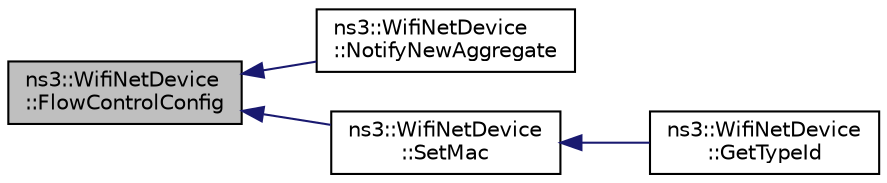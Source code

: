 digraph "ns3::WifiNetDevice::FlowControlConfig"
{
  edge [fontname="Helvetica",fontsize="10",labelfontname="Helvetica",labelfontsize="10"];
  node [fontname="Helvetica",fontsize="10",shape=record];
  rankdir="LR";
  Node1 [label="ns3::WifiNetDevice\l::FlowControlConfig",height=0.2,width=0.4,color="black", fillcolor="grey75", style="filled", fontcolor="black"];
  Node1 -> Node2 [dir="back",color="midnightblue",fontsize="10",style="solid"];
  Node2 [label="ns3::WifiNetDevice\l::NotifyNewAggregate",height=0.2,width=0.4,color="black", fillcolor="white", style="filled",URL="$df/d58/classns3_1_1WifiNetDevice.html#a5da4bde5eeb1ed73df9753faddefe5bb"];
  Node1 -> Node3 [dir="back",color="midnightblue",fontsize="10",style="solid"];
  Node3 [label="ns3::WifiNetDevice\l::SetMac",height=0.2,width=0.4,color="black", fillcolor="white", style="filled",URL="$df/d58/classns3_1_1WifiNetDevice.html#aabe7ae9cc468ac1702ee1abea1294828"];
  Node3 -> Node4 [dir="back",color="midnightblue",fontsize="10",style="solid"];
  Node4 [label="ns3::WifiNetDevice\l::GetTypeId",height=0.2,width=0.4,color="black", fillcolor="white", style="filled",URL="$df/d58/classns3_1_1WifiNetDevice.html#a94194d4a4f27318dd13627ab9d8a2bce",tooltip="Get the type ID. "];
}
